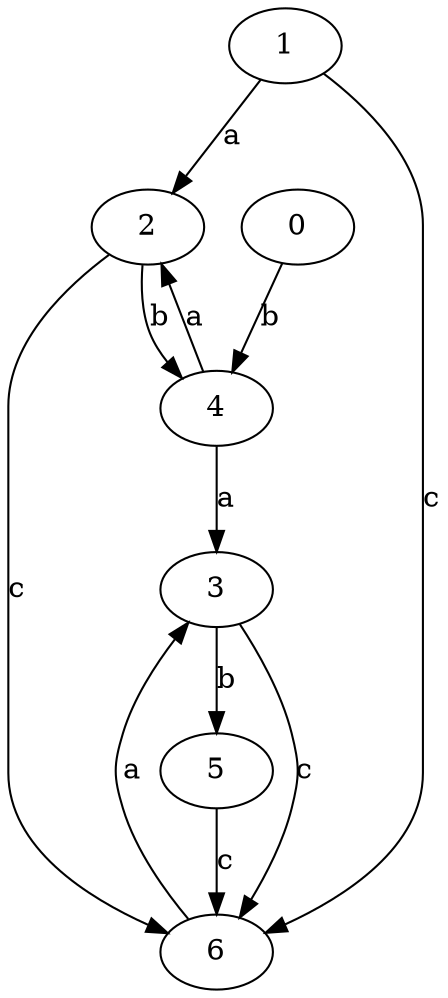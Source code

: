 strict digraph  {
1;
2;
3;
4;
0;
5;
6;
1 -> 2  [label=a];
1 -> 6  [label=c];
2 -> 4  [label=b];
2 -> 6  [label=c];
3 -> 5  [label=b];
3 -> 6  [label=c];
4 -> 2  [label=a];
4 -> 3  [label=a];
0 -> 4  [label=b];
5 -> 6  [label=c];
6 -> 3  [label=a];
}
